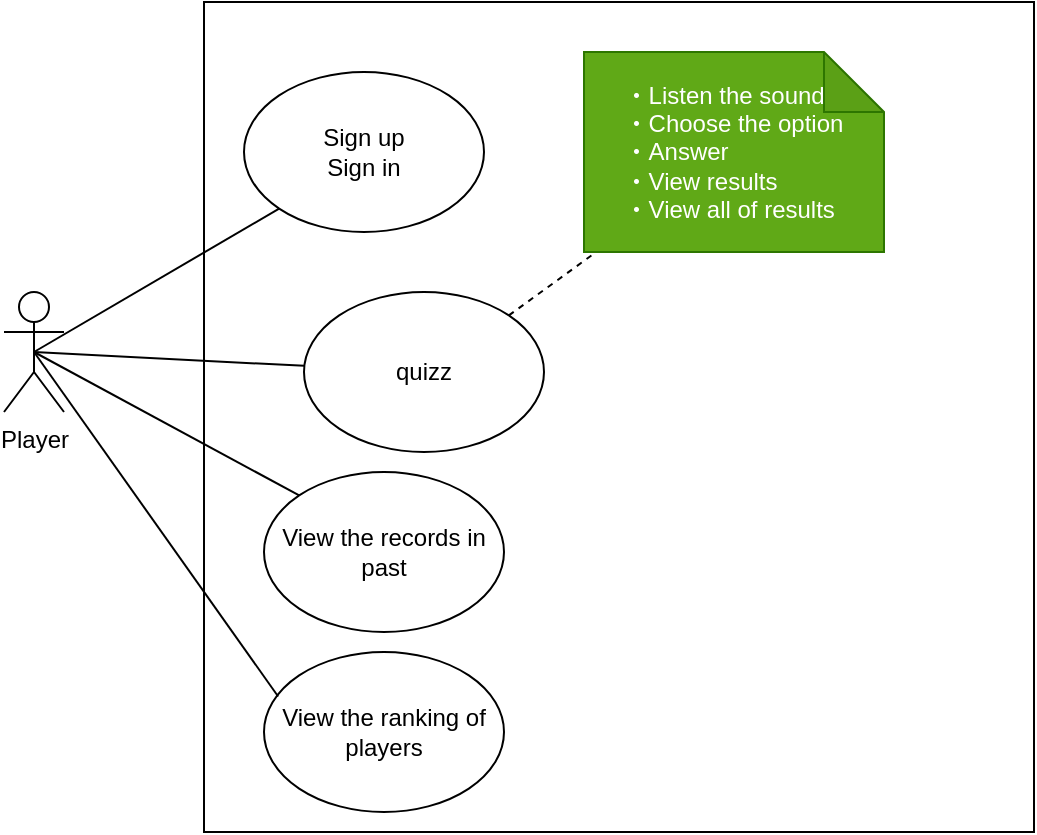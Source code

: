 <mxfile>
    <diagram id="7RYOQuMsgadLQt2kDNQu" name="Page-1">
        <mxGraphModel dx="576" dy="497" grid="1" gridSize="10" guides="1" tooltips="1" connect="1" arrows="1" fold="1" page="1" pageScale="1" pageWidth="850" pageHeight="1100" math="0" shadow="0">
            <root>
                <mxCell id="0"/>
                <mxCell id="1" parent="0"/>
                <mxCell id="16" value="" style="whiteSpace=wrap;html=1;aspect=fixed;" vertex="1" parent="1">
                    <mxGeometry x="180" y="75" width="415" height="415" as="geometry"/>
                </mxCell>
                <mxCell id="18" style="edgeStyle=none;html=1;exitX=0.5;exitY=0.5;exitDx=0;exitDy=0;exitPerimeter=0;endArrow=none;endFill=0;" edge="1" parent="1" source="12" target="15">
                    <mxGeometry relative="1" as="geometry"/>
                </mxCell>
                <mxCell id="12" value="Player" style="shape=umlActor;verticalLabelPosition=bottom;verticalAlign=top;html=1;outlineConnect=0;" vertex="1" parent="1">
                    <mxGeometry x="80" y="220" width="30" height="60" as="geometry"/>
                </mxCell>
                <mxCell id="15" value="quizz" style="ellipse;whiteSpace=wrap;html=1;" vertex="1" parent="1">
                    <mxGeometry x="230" y="220" width="120" height="80" as="geometry"/>
                </mxCell>
                <mxCell id="21" value="Sign up&lt;br&gt;Sign in" style="ellipse;whiteSpace=wrap;html=1;" vertex="1" parent="1">
                    <mxGeometry x="200" y="110" width="120" height="80" as="geometry"/>
                </mxCell>
                <mxCell id="22" value="View the records in past" style="ellipse;whiteSpace=wrap;html=1;" vertex="1" parent="1">
                    <mxGeometry x="210" y="310" width="120" height="80" as="geometry"/>
                </mxCell>
                <mxCell id="23" value="" style="endArrow=none;html=1;exitX=0.5;exitY=0.5;exitDx=0;exitDy=0;exitPerimeter=0;entryX=0;entryY=0;entryDx=0;entryDy=0;" edge="1" parent="1" source="12" target="22">
                    <mxGeometry width="50" height="50" relative="1" as="geometry">
                        <mxPoint x="220" y="250" as="sourcePoint"/>
                        <mxPoint x="270" y="200" as="targetPoint"/>
                    </mxGeometry>
                </mxCell>
                <mxCell id="24" value="" style="endArrow=none;html=1;exitX=0.5;exitY=0.5;exitDx=0;exitDy=0;exitPerimeter=0;entryX=0;entryY=1;entryDx=0;entryDy=0;" edge="1" parent="1" source="12" target="21">
                    <mxGeometry width="50" height="50" relative="1" as="geometry">
                        <mxPoint x="135" y="260" as="sourcePoint"/>
                        <mxPoint x="237.574" y="341.716" as="targetPoint"/>
                    </mxGeometry>
                </mxCell>
                <mxCell id="25" value="&lt;div style=&quot;text-align: left;&quot;&gt;&lt;span style=&quot;background-color: initial;&quot;&gt;・Listen the sound&lt;/span&gt;&lt;/div&gt;&lt;div style=&quot;text-align: left;&quot;&gt;&lt;span style=&quot;background-color: initial;&quot;&gt;・Choose the option&lt;/span&gt;&lt;/div&gt;&lt;div style=&quot;text-align: left;&quot;&gt;&lt;span style=&quot;background-color: initial;&quot;&gt;・Answer&lt;/span&gt;&lt;/div&gt;&lt;div style=&quot;text-align: left;&quot;&gt;&lt;span style=&quot;background-color: initial;&quot;&gt;・View results&lt;/span&gt;&lt;/div&gt;&lt;div style=&quot;text-align: left;&quot;&gt;&lt;span style=&quot;background-color: initial;&quot;&gt;・View all of results&lt;/span&gt;&lt;/div&gt;" style="shape=note;whiteSpace=wrap;html=1;backgroundOutline=1;darkOpacity=0.05;fillColor=#60a917;fontColor=#ffffff;strokeColor=#2D7600;" vertex="1" parent="1">
                    <mxGeometry x="370" y="100" width="150" height="100" as="geometry"/>
                </mxCell>
                <mxCell id="26" value="" style="endArrow=none;dashed=1;html=1;fontColor=#000000;exitX=1;exitY=0;exitDx=0;exitDy=0;" edge="1" parent="1" source="15" target="25">
                    <mxGeometry width="50" height="50" relative="1" as="geometry">
                        <mxPoint x="220" y="140" as="sourcePoint"/>
                        <mxPoint x="270" y="90" as="targetPoint"/>
                    </mxGeometry>
                </mxCell>
                <mxCell id="27" value="View the ranking of players" style="ellipse;whiteSpace=wrap;html=1;" vertex="1" parent="1">
                    <mxGeometry x="210" y="400" width="120" height="80" as="geometry"/>
                </mxCell>
                <mxCell id="28" value="" style="endArrow=none;html=1;exitX=0.5;exitY=0.5;exitDx=0;exitDy=0;exitPerimeter=0;entryX=0.059;entryY=0.278;entryDx=0;entryDy=0;entryPerimeter=0;" edge="1" parent="1" source="12" target="27">
                    <mxGeometry width="50" height="50" relative="1" as="geometry">
                        <mxPoint x="135" y="260" as="sourcePoint"/>
                        <mxPoint x="237.574" y="331.716" as="targetPoint"/>
                    </mxGeometry>
                </mxCell>
            </root>
        </mxGraphModel>
    </diagram>
</mxfile>
